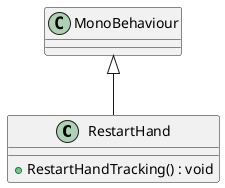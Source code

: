 @startuml
class RestartHand {
    + RestartHandTracking() : void
}
MonoBehaviour <|-- RestartHand
@enduml
